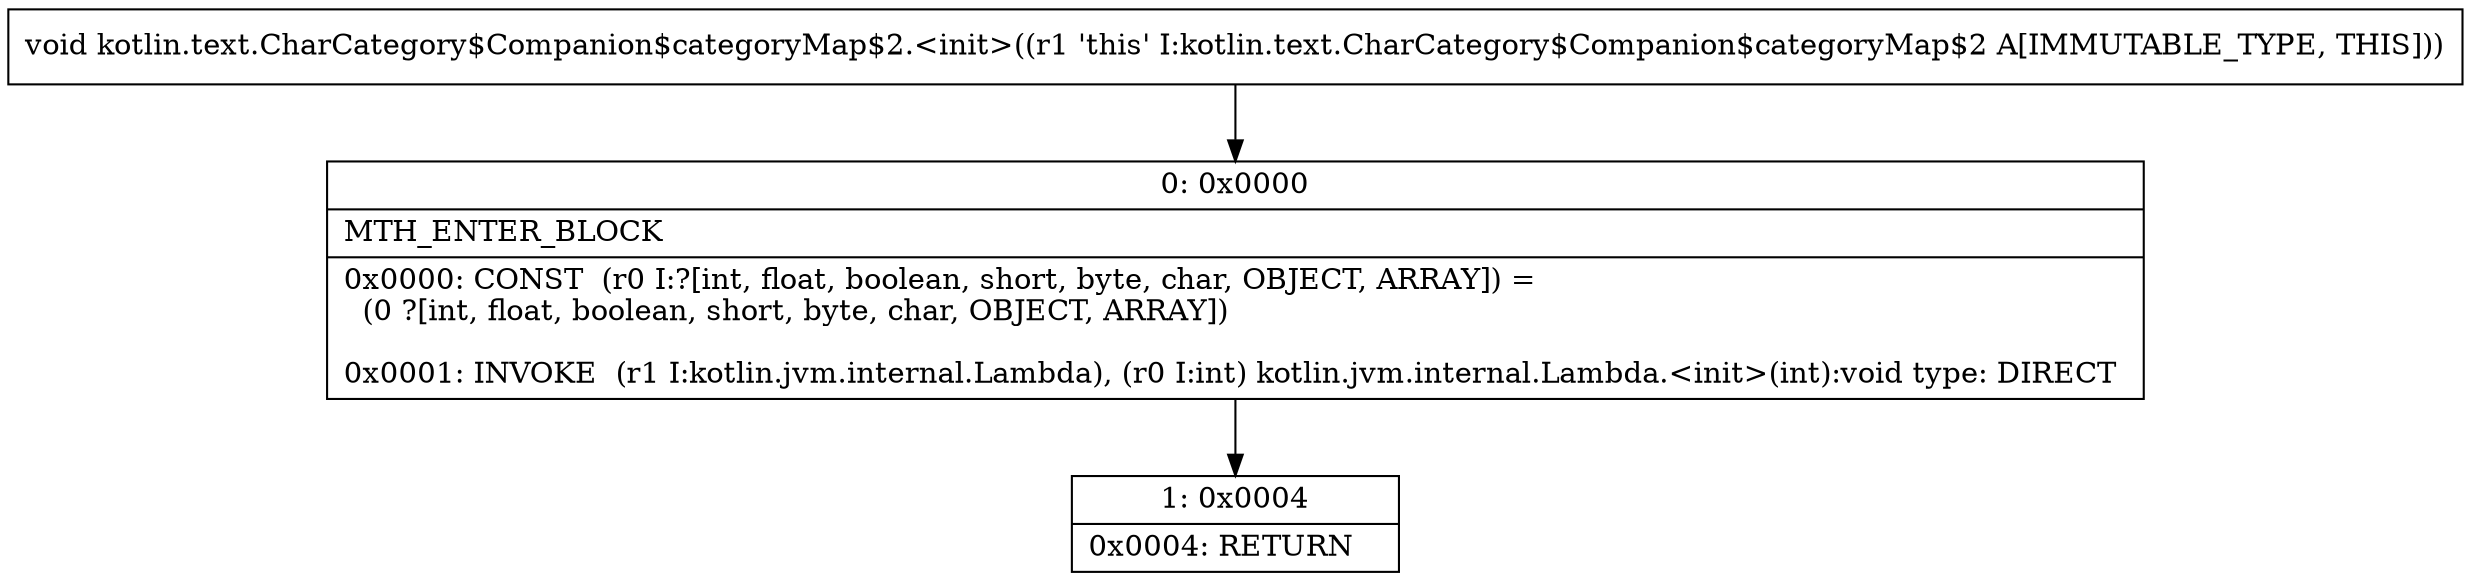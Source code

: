 digraph "CFG forkotlin.text.CharCategory$Companion$categoryMap$2.\<init\>()V" {
Node_0 [shape=record,label="{0\:\ 0x0000|MTH_ENTER_BLOCK\l|0x0000: CONST  (r0 I:?[int, float, boolean, short, byte, char, OBJECT, ARRAY]) = \l  (0 ?[int, float, boolean, short, byte, char, OBJECT, ARRAY])\l \l0x0001: INVOKE  (r1 I:kotlin.jvm.internal.Lambda), (r0 I:int) kotlin.jvm.internal.Lambda.\<init\>(int):void type: DIRECT \l}"];
Node_1 [shape=record,label="{1\:\ 0x0004|0x0004: RETURN   \l}"];
MethodNode[shape=record,label="{void kotlin.text.CharCategory$Companion$categoryMap$2.\<init\>((r1 'this' I:kotlin.text.CharCategory$Companion$categoryMap$2 A[IMMUTABLE_TYPE, THIS])) }"];
MethodNode -> Node_0;
Node_0 -> Node_1;
}

